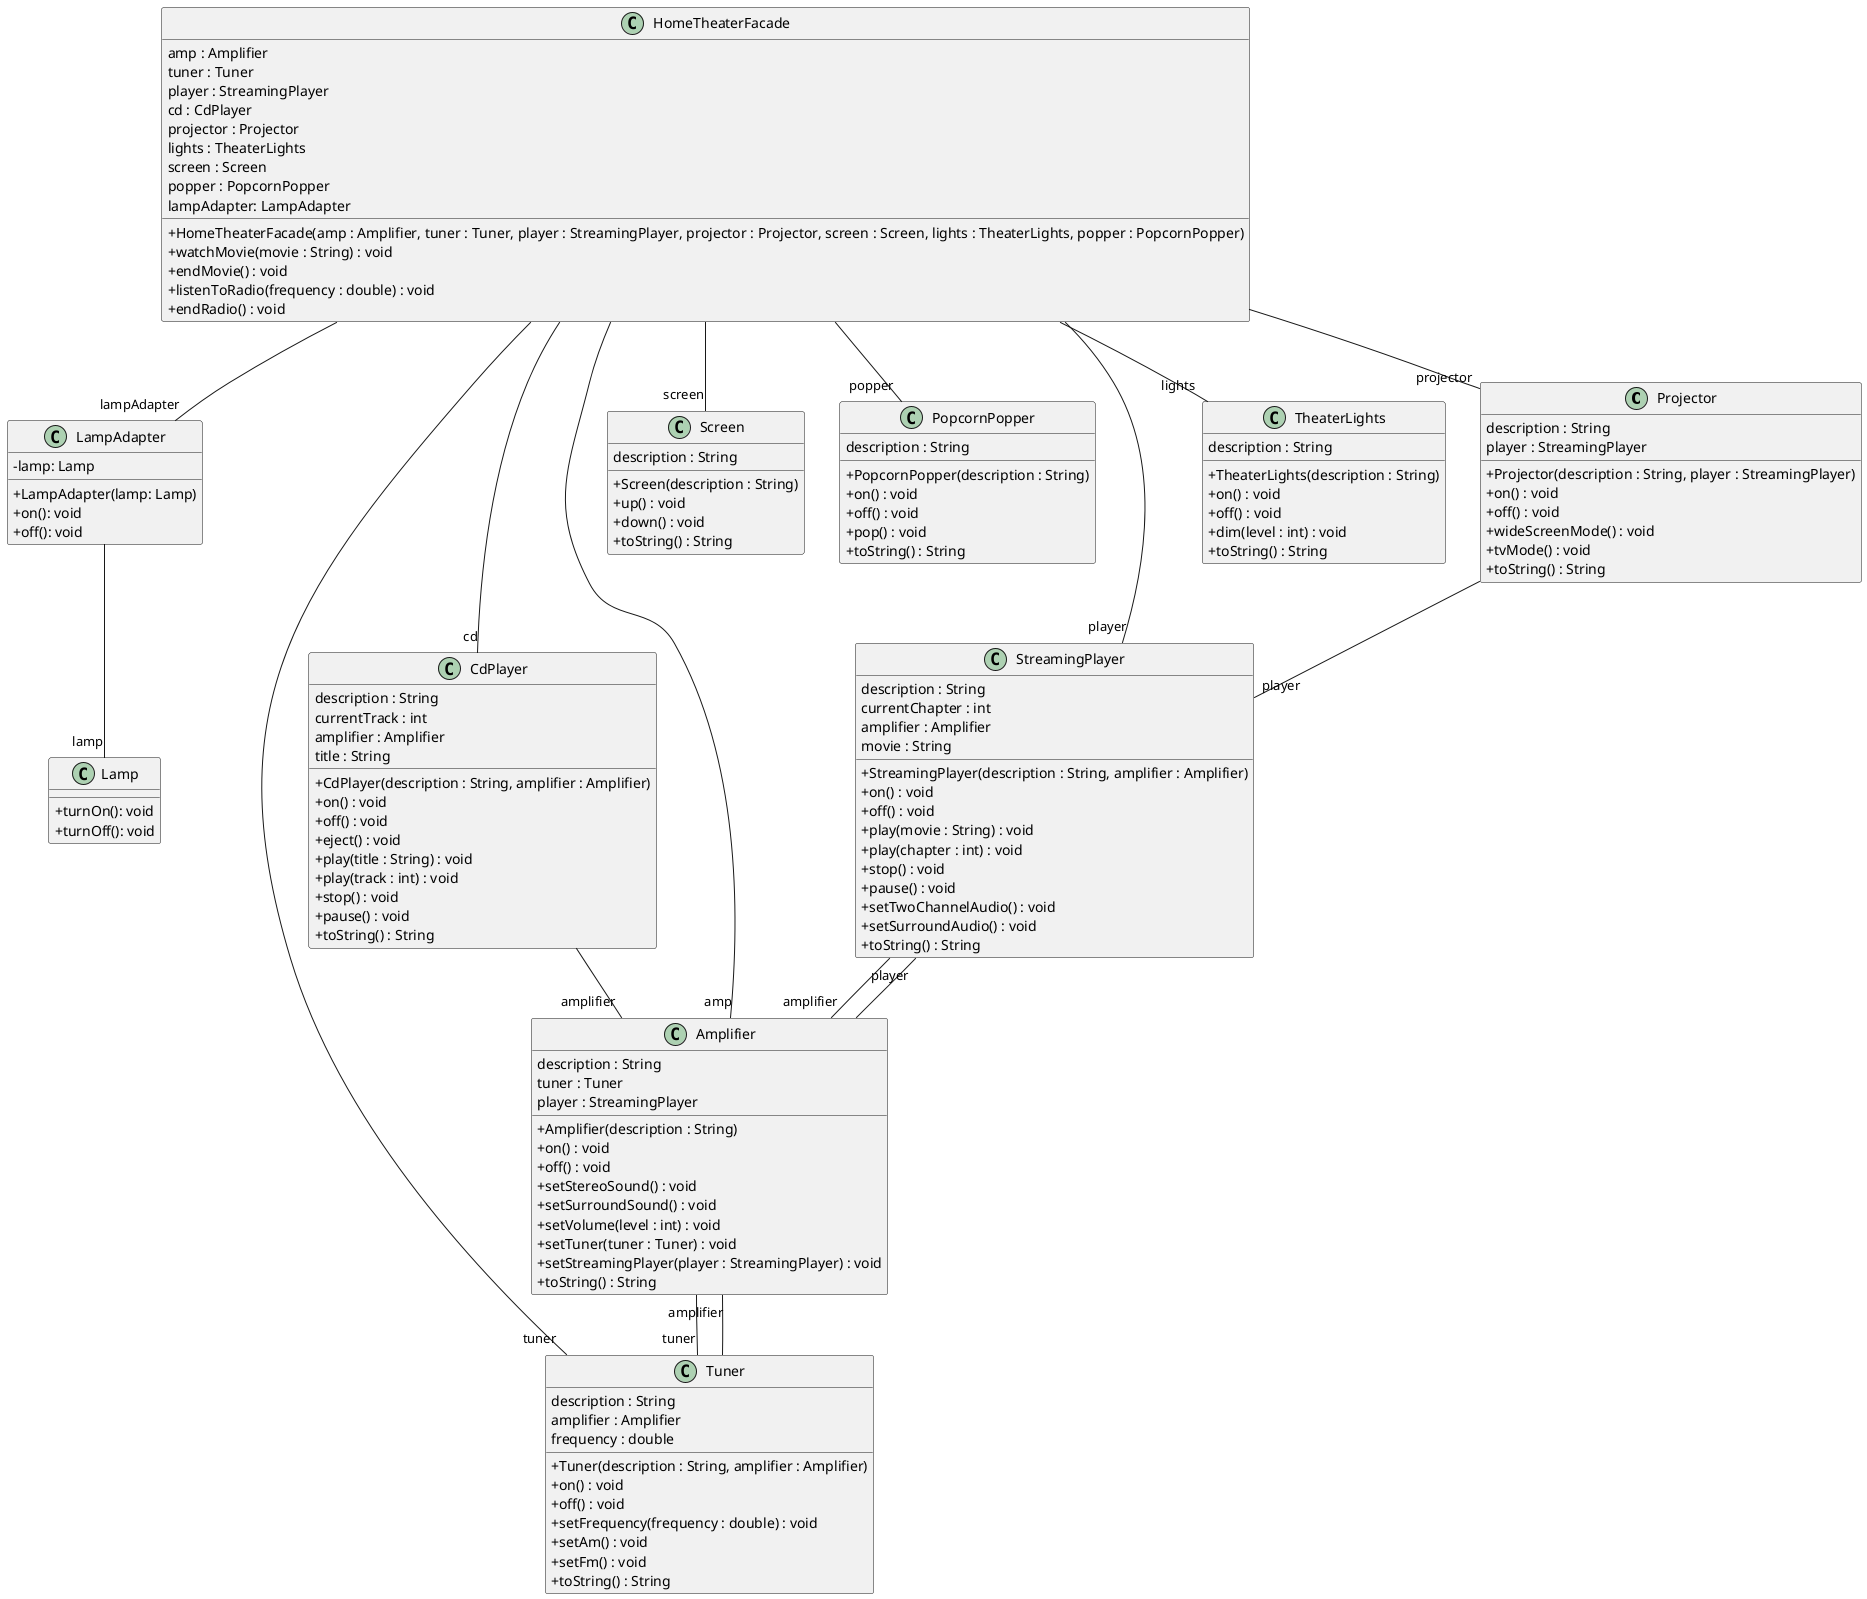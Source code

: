 @startuml

skinparam classAttributeIconSize 0

class Projector{
description : String
player : StreamingPlayer
+ Projector(description : String, player : StreamingPlayer)
+ on() : void
+ off() : void
+ wideScreenMode() : void
+ tvMode() : void
+ toString() : String
}

class Lamp {
+ turnOn(): void
+ turnOff(): void
}

class LampAdapter {
- lamp: Lamp
+ LampAdapter(lamp: Lamp)
+ on(): void
+ off(): void
}

class Tuner{
description : String
amplifier : Amplifier
frequency : double
+ Tuner(description : String, amplifier : Amplifier)
+ on() : void
+ off() : void
+ setFrequency(frequency : double) : void
+ setAm() : void
+ setFm() : void
+ toString() : String
}

class Amplifier{
description : String
tuner : Tuner
player : StreamingPlayer
+ Amplifier(description : String)
+ on() : void
+ off() : void
+ setStereoSound() : void
+ setSurroundSound() : void
+ setVolume(level : int) : void
+ setTuner(tuner : Tuner) : void
+ setStreamingPlayer(player : StreamingPlayer) : void
+ toString() : String
}

class Screen{
description : String
+ Screen(description : String)
+ up() : void
+ down() : void
+ toString() : String
}

class PopcornPopper{
description : String
+ PopcornPopper(description : String)
+ on() : void
+ off() : void
+ pop() : void
+ toString() : String
}

class CdPlayer{
description : String
currentTrack : int
amplifier : Amplifier
title : String
+ CdPlayer(description : String, amplifier : Amplifier)
+ on() : void
+ off() : void
+ eject() : void
+ play(title : String) : void
+ play(track : int) : void
+ stop() : void
+ pause() : void
+ toString() : String
}

class TheaterLights{
description : String
+ TheaterLights(description : String)
+ on() : void
+ off() : void
+ dim(level : int) : void
+ toString() : String
}

class HomeTheaterFacade{
amp : Amplifier
tuner : Tuner
player : StreamingPlayer
cd : CdPlayer
projector : Projector
lights : TheaterLights
screen : Screen
popper : PopcornPopper
lampAdapter: LampAdapter
+ HomeTheaterFacade(amp : Amplifier, tuner : Tuner, player : StreamingPlayer, projector : Projector, screen : Screen, lights : TheaterLights, popper : PopcornPopper)
+ watchMovie(movie : String) : void
+ endMovie() : void
+ listenToRadio(frequency : double) : void
+ endRadio() : void
}

class StreamingPlayer{
description : String
currentChapter : int
amplifier : Amplifier
movie : String
+ StreamingPlayer(description : String, amplifier : Amplifier)
+ on() : void
+ off() : void
+ play(movie : String) : void
+ play(chapter : int) : void
+ stop() : void
+ pause() : void
+ setTwoChannelAudio() : void
+ setSurroundAudio() : void
+ toString() : String
}

Projector--"player" StreamingPlayer
Tuner--"amplifier" Amplifier
Amplifier--"tuner" Tuner
Amplifier--"player" StreamingPlayer
CdPlayer--"amplifier" Amplifier
HomeTheaterFacade--"amp" Amplifier
HomeTheaterFacade--"tuner" Tuner
HomeTheaterFacade--"player" StreamingPlayer
HomeTheaterFacade--"cd" CdPlayer
HomeTheaterFacade--"projector" Projector
HomeTheaterFacade--"lights" TheaterLights
HomeTheaterFacade--"screen" Screen
HomeTheaterFacade--"popper" PopcornPopper
StreamingPlayer--"amplifier" Amplifier
HomeTheaterFacade --"lampAdapter" LampAdapter
LampAdapter --"lamp" Lamp

@enduml
